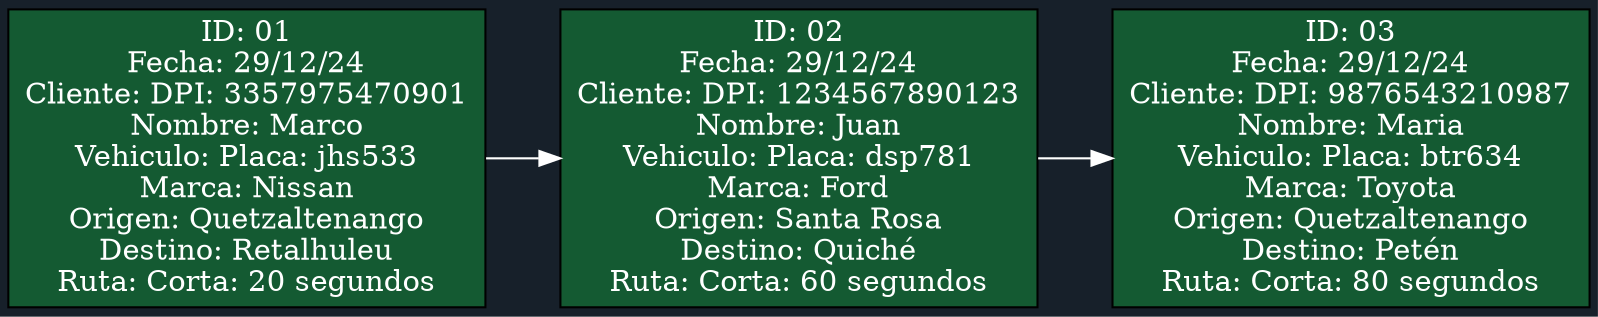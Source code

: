 digraph G {
rankdir=LR;
bgcolor="#17202a";
node [shape=record, style=filled, fillcolor="#145a32", fontcolor="white"];
edge [color="white"];
nodo0 [label="ID: 01\nFecha: 29/12/24\nCliente: DPI: 3357975470901\nNombre:  Marco\nVehiculo: Placa: jhs533\nMarca: Nissan\nOrigen: Quetzaltenango\nDestino: Retalhuleu\nRuta: Corta: 20 segundos"];
nodo1 [label="ID: 02\nFecha: 29/12/24\nCliente: DPI: 1234567890123\nNombre:  Juan\nVehiculo: Placa: dsp781\nMarca: Ford\nOrigen: Santa Rosa\nDestino: Quiché\nRuta: Corta: 60 segundos"];
nodo2 [label="ID: 03\nFecha: 29/12/24\nCliente: DPI: 9876543210987\nNombre:  Maria\nVehiculo: Placa: btr634\nMarca: Toyota\nOrigen: Quetzaltenango\nDestino: Petén\nRuta: Corta: 80 segundos"];
nodo0 -> nodo1;
nodo1 -> nodo2;
}